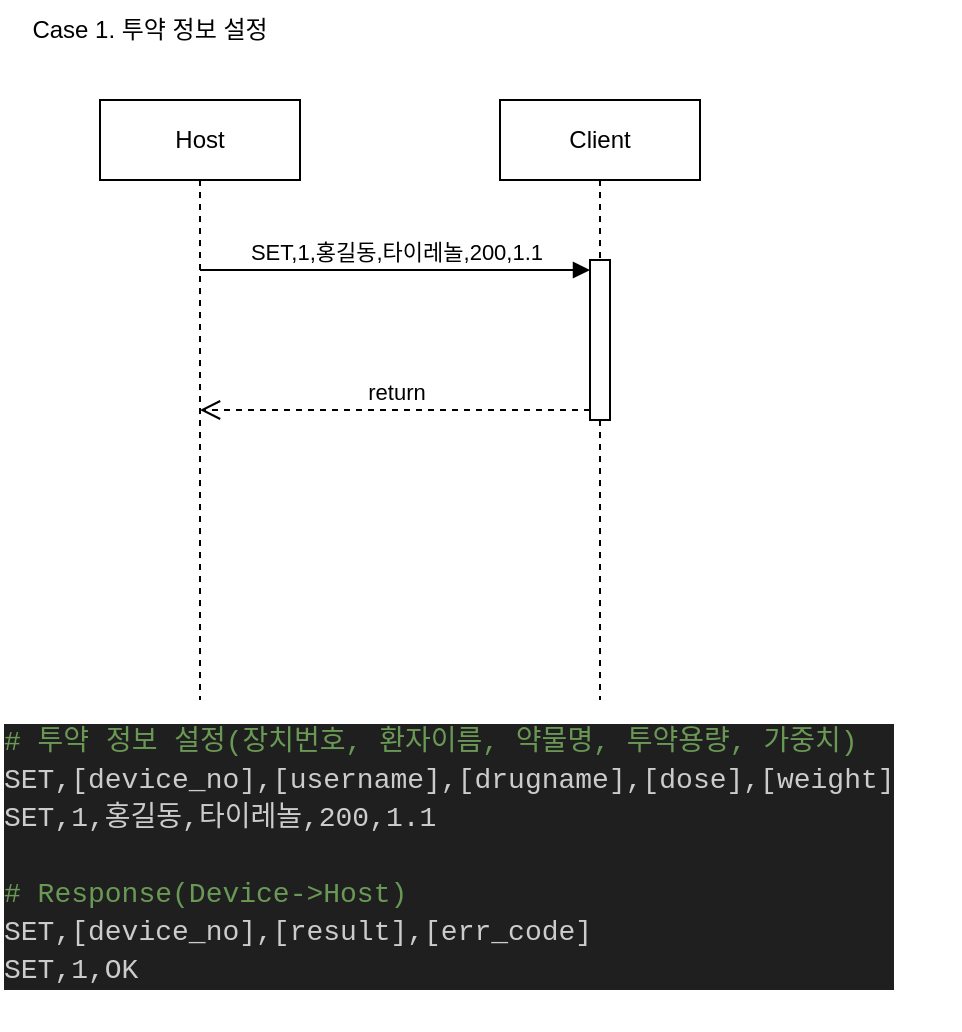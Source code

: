 <mxfile version="24.7.14">
  <diagram name="페이지-1" id="-S4j7oDPYoY0xf6aqVm0">
    <mxGraphModel dx="654" dy="764" grid="1" gridSize="10" guides="1" tooltips="1" connect="1" arrows="1" fold="1" page="1" pageScale="1" pageWidth="827" pageHeight="1169" math="0" shadow="0">
      <root>
        <mxCell id="0" />
        <mxCell id="1" parent="0" />
        <mxCell id="gGU1PGldDYdXembHno9J-1" value="Host" style="shape=umlLifeline;perimeter=lifelinePerimeter;whiteSpace=wrap;html=1;container=1;dropTarget=0;collapsible=0;recursiveResize=0;outlineConnect=0;portConstraint=eastwest;newEdgeStyle={&quot;curved&quot;:0,&quot;rounded&quot;:0};" vertex="1" parent="1">
          <mxGeometry x="80" y="120" width="100" height="300" as="geometry" />
        </mxCell>
        <mxCell id="gGU1PGldDYdXembHno9J-2" value="Client" style="shape=umlLifeline;perimeter=lifelinePerimeter;whiteSpace=wrap;html=1;container=1;dropTarget=0;collapsible=0;recursiveResize=0;outlineConnect=0;portConstraint=eastwest;newEdgeStyle={&quot;curved&quot;:0,&quot;rounded&quot;:0};" vertex="1" parent="1">
          <mxGeometry x="280" y="120" width="100" height="300" as="geometry" />
        </mxCell>
        <mxCell id="gGU1PGldDYdXembHno9J-7" value="" style="html=1;points=[[0,0,0,0,5],[0,1,0,0,-5],[1,0,0,0,5],[1,1,0,0,-5]];perimeter=orthogonalPerimeter;outlineConnect=0;targetShapes=umlLifeline;portConstraint=eastwest;newEdgeStyle={&quot;curved&quot;:0,&quot;rounded&quot;:0};" vertex="1" parent="gGU1PGldDYdXembHno9J-2">
          <mxGeometry x="45" y="80" width="10" height="80" as="geometry" />
        </mxCell>
        <mxCell id="gGU1PGldDYdXembHno9J-8" value="SET,1,홍길동,타이레놀,200,1.1" style="html=1;verticalAlign=bottom;endArrow=block;curved=0;rounded=0;entryX=0;entryY=0;entryDx=0;entryDy=5;" edge="1" target="gGU1PGldDYdXembHno9J-7" parent="1" source="gGU1PGldDYdXembHno9J-1">
          <mxGeometry relative="1" as="geometry">
            <mxPoint x="255" y="235" as="sourcePoint" />
          </mxGeometry>
        </mxCell>
        <mxCell id="gGU1PGldDYdXembHno9J-9" value="return" style="html=1;verticalAlign=bottom;endArrow=open;dashed=1;endSize=8;curved=0;rounded=0;exitX=0;exitY=1;exitDx=0;exitDy=-5;" edge="1" source="gGU1PGldDYdXembHno9J-7" parent="1" target="gGU1PGldDYdXembHno9J-1">
          <mxGeometry relative="1" as="geometry">
            <mxPoint x="255" y="305" as="targetPoint" />
          </mxGeometry>
        </mxCell>
        <mxCell id="gGU1PGldDYdXembHno9J-10" value="&lt;div style=&quot;color: #cccccc;background-color: #1f1f1f;font-family: Consolas, &#39;Courier New&#39;, monospace;font-weight: normal;font-size: 14px;line-height: 19px;white-space: pre;&quot;&gt;&lt;div&gt;&lt;span style=&quot;color: #6a9955;&quot;&gt;# 투약 정보 설정(장치번호, 환자이름, 약물명, 투약용량, 가중치)&lt;/span&gt;&lt;/div&gt;&lt;div&gt;&lt;span style=&quot;color: #cccccc;&quot;&gt;SET,[device_no],[username],[drugname],[dose],[weight]&lt;/span&gt;&lt;/div&gt;&lt;div&gt;&lt;span style=&quot;color: #cccccc;&quot;&gt;SET,1,홍길동,타이레놀,200,1.1&lt;/span&gt;&lt;/div&gt;&lt;br&gt;&lt;div&gt;&lt;span style=&quot;color: #6a9955;&quot;&gt;# Response(Device-&amp;gt;Host)&lt;/span&gt;&lt;/div&gt;&lt;div&gt;&lt;span style=&quot;color: #cccccc;&quot;&gt;SET,[device_no],[result],[err_code]&lt;/span&gt;&lt;/div&gt;&lt;div&gt;&lt;span style=&quot;color: #cccccc;&quot;&gt;SET,1,OK&lt;/span&gt;&lt;/div&gt;&lt;/div&gt;" style="text;whiteSpace=wrap;html=1;" vertex="1" parent="1">
          <mxGeometry x="30" y="425" width="480" height="160" as="geometry" />
        </mxCell>
        <mxCell id="gGU1PGldDYdXembHno9J-11" value="Case 1. 투약 정보 설정" style="text;html=1;align=center;verticalAlign=middle;whiteSpace=wrap;rounded=0;" vertex="1" parent="1">
          <mxGeometry x="40" y="70" width="130" height="30" as="geometry" />
        </mxCell>
      </root>
    </mxGraphModel>
  </diagram>
</mxfile>
